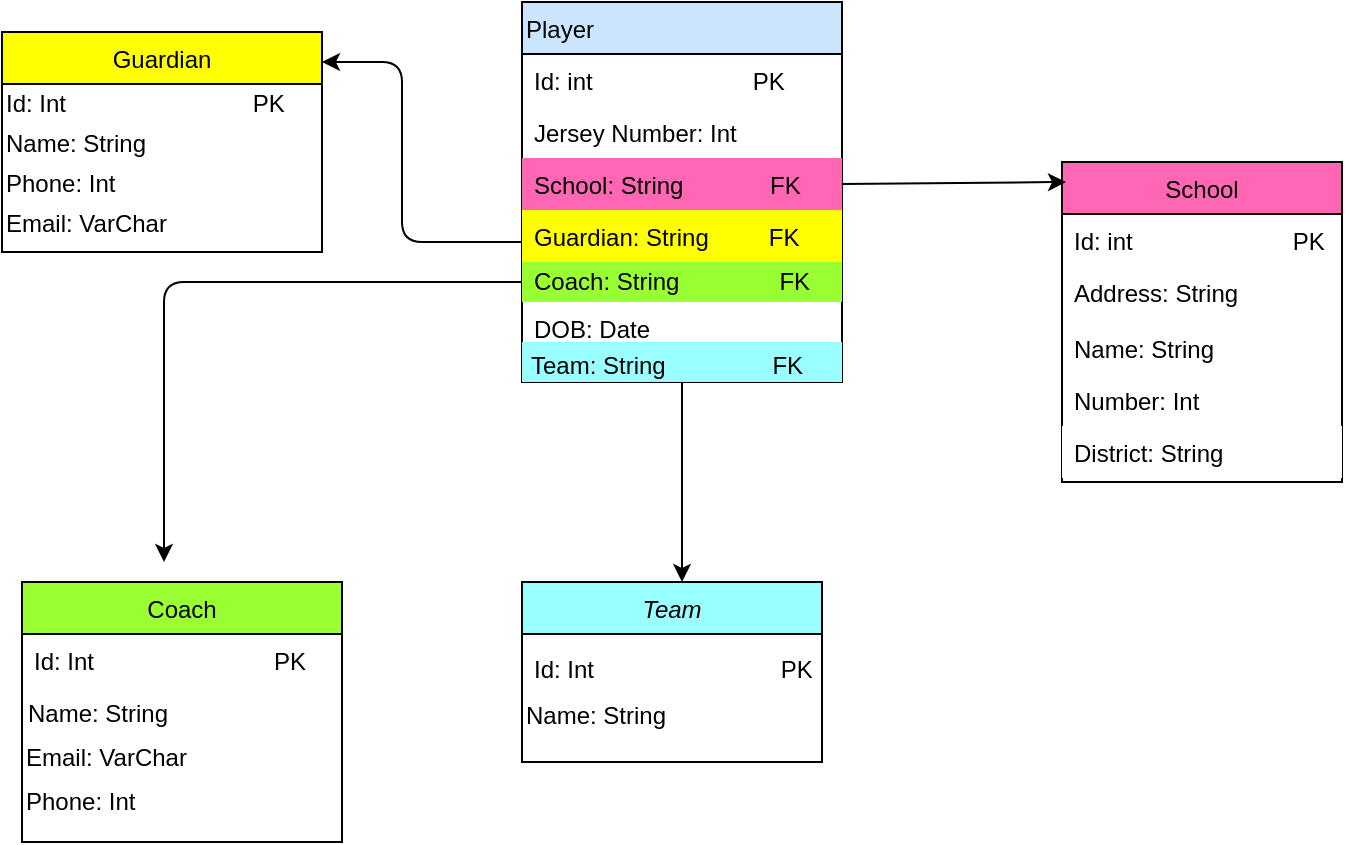 <mxfile version="14.4.3" type="device"><diagram id="C5RBs43oDa-KdzZeNtuy" name="Page-1"><mxGraphModel dx="1038" dy="491" grid="1" gridSize="10" guides="1" tooltips="1" connect="1" arrows="1" fold="1" page="1" pageScale="1" pageWidth="827" pageHeight="1169" math="0" shadow="0"><root><mxCell id="WIyWlLk6GJQsqaUBKTNV-0"/><mxCell id="WIyWlLk6GJQsqaUBKTNV-1" parent="WIyWlLk6GJQsqaUBKTNV-0"/><mxCell id="zkfFHV4jXpPFQw0GAbJ--6" value="Coach" style="swimlane;fontStyle=0;align=center;verticalAlign=top;childLayout=stackLayout;horizontal=1;startSize=26;horizontalStack=0;resizeParent=1;resizeLast=0;collapsible=1;marginBottom=0;rounded=0;shadow=0;strokeWidth=1;fillColor=#99FF33;" parent="WIyWlLk6GJQsqaUBKTNV-1" vertex="1"><mxGeometry x="50" y="340" width="160" height="130" as="geometry"><mxRectangle x="130" y="380" width="160" height="26" as="alternateBounds"/></mxGeometry></mxCell><mxCell id="zkfFHV4jXpPFQw0GAbJ--7" value="Id: Int                           PK" style="text;align=left;verticalAlign=top;spacingLeft=4;spacingRight=4;overflow=hidden;rotatable=0;points=[[0,0.5],[1,0.5]];portConstraint=eastwest;" parent="zkfFHV4jXpPFQw0GAbJ--6" vertex="1"><mxGeometry y="26" width="160" height="26" as="geometry"/></mxCell><mxCell id="zkfFHV4jXpPFQw0GAbJ--8" value="Name: String" style="text;align=left;verticalAlign=middle;spacingLeft=1;spacingRight=4;overflow=hidden;rotatable=0;points=[[0,0.5],[1,0.5]];portConstraint=eastwest;rounded=0;shadow=0;html=0;labelPosition=center;verticalLabelPosition=middle;" parent="zkfFHV4jXpPFQw0GAbJ--6" vertex="1"><mxGeometry y="52" width="160" height="26" as="geometry"/></mxCell><mxCell id="NCjax5YgirUT9l_kDaTT-7" value="Email: VarChar" style="text;html=1;align=left;verticalAlign=middle;resizable=0;points=[];autosize=1;" vertex="1" parent="zkfFHV4jXpPFQw0GAbJ--6"><mxGeometry y="78" width="160" height="20" as="geometry"/></mxCell><mxCell id="NCjax5YgirUT9l_kDaTT-36" value="Phone: Int" style="text;html=1;align=left;verticalAlign=middle;resizable=0;points=[];autosize=1;fontColor=#000000;spacingTop=4;" vertex="1" parent="zkfFHV4jXpPFQw0GAbJ--6"><mxGeometry y="98" width="160" height="20" as="geometry"/></mxCell><mxCell id="zkfFHV4jXpPFQw0GAbJ--13" value="Guardian" style="swimlane;fontStyle=0;align=center;verticalAlign=top;childLayout=stackLayout;horizontal=1;startSize=26;horizontalStack=0;resizeParent=1;resizeLast=0;collapsible=1;marginBottom=0;rounded=0;shadow=0;strokeWidth=1;fillColor=#FFFF00;" parent="WIyWlLk6GJQsqaUBKTNV-1" vertex="1"><mxGeometry x="40" y="65" width="160" height="110" as="geometry"><mxRectangle x="340" y="380" width="170" height="26" as="alternateBounds"/></mxGeometry></mxCell><mxCell id="NCjax5YgirUT9l_kDaTT-9" value="Id: Int&amp;nbsp; &amp;nbsp; &amp;nbsp; &amp;nbsp; &amp;nbsp; &amp;nbsp; &amp;nbsp; &amp;nbsp; &amp;nbsp; &amp;nbsp; &amp;nbsp; &amp;nbsp; &amp;nbsp; &amp;nbsp; PK" style="text;html=1;strokeColor=none;fillColor=none;align=left;verticalAlign=middle;whiteSpace=wrap;rounded=0;" vertex="1" parent="zkfFHV4jXpPFQw0GAbJ--13"><mxGeometry y="26" width="160" height="20" as="geometry"/></mxCell><mxCell id="NCjax5YgirUT9l_kDaTT-10" value="Name: String" style="text;html=1;strokeColor=none;fillColor=none;align=left;verticalAlign=middle;whiteSpace=wrap;rounded=0;" vertex="1" parent="zkfFHV4jXpPFQw0GAbJ--13"><mxGeometry y="46" width="160" height="20" as="geometry"/></mxCell><mxCell id="NCjax5YgirUT9l_kDaTT-11" value="Phone: Int" style="text;html=1;align=left;verticalAlign=middle;resizable=0;points=[];autosize=1;" vertex="1" parent="zkfFHV4jXpPFQw0GAbJ--13"><mxGeometry y="66" width="160" height="20" as="geometry"/></mxCell><mxCell id="NCjax5YgirUT9l_kDaTT-12" value="Email: VarChar" style="text;html=1;align=left;verticalAlign=middle;resizable=0;points=[];autosize=1;" vertex="1" parent="zkfFHV4jXpPFQw0GAbJ--13"><mxGeometry y="86" width="160" height="20" as="geometry"/></mxCell><mxCell id="zkfFHV4jXpPFQw0GAbJ--17" value="Player" style="swimlane;fontStyle=0;align=left;verticalAlign=top;childLayout=stackLayout;horizontal=1;startSize=26;horizontalStack=0;resizeParent=1;resizeLast=0;collapsible=1;marginBottom=0;rounded=0;shadow=0;strokeWidth=1;fillColor=#CCE5FF;" parent="WIyWlLk6GJQsqaUBKTNV-1" vertex="1"><mxGeometry x="300" y="50" width="160" height="190" as="geometry"><mxRectangle x="550" y="140" width="160" height="26" as="alternateBounds"/></mxGeometry></mxCell><mxCell id="zkfFHV4jXpPFQw0GAbJ--18" value="Id: int                        PK" style="text;align=left;verticalAlign=top;spacingLeft=4;spacingRight=4;overflow=hidden;rotatable=0;points=[[0,0.5],[1,0.5]];portConstraint=eastwest;" parent="zkfFHV4jXpPFQw0GAbJ--17" vertex="1"><mxGeometry y="26" width="160" height="26" as="geometry"/></mxCell><mxCell id="zkfFHV4jXpPFQw0GAbJ--20" value="Jersey Number: Int" style="text;align=left;verticalAlign=top;spacingLeft=4;spacingRight=4;overflow=hidden;rotatable=0;points=[[0,0.5],[1,0.5]];portConstraint=eastwest;rounded=0;shadow=0;html=0;" parent="zkfFHV4jXpPFQw0GAbJ--17" vertex="1"><mxGeometry y="52" width="160" height="26" as="geometry"/></mxCell><mxCell id="zkfFHV4jXpPFQw0GAbJ--21" value="School: String             FK" style="text;align=left;verticalAlign=top;spacingLeft=4;spacingRight=4;overflow=hidden;rotatable=0;points=[[0,0.5],[1,0.5]];portConstraint=eastwest;rounded=0;shadow=0;html=0;fillColor=#FF66B3;" parent="zkfFHV4jXpPFQw0GAbJ--17" vertex="1"><mxGeometry y="78" width="160" height="26" as="geometry"/></mxCell><mxCell id="zkfFHV4jXpPFQw0GAbJ--24" value="Guardian: String         FK" style="text;align=left;verticalAlign=top;spacingLeft=4;spacingRight=4;overflow=hidden;rotatable=0;points=[[0,0.5],[1,0.5]];portConstraint=eastwest;fillColor=#FFFF00;" parent="zkfFHV4jXpPFQw0GAbJ--17" vertex="1"><mxGeometry y="104" width="160" height="26" as="geometry"/></mxCell><mxCell id="NCjax5YgirUT9l_kDaTT-26" value="Coach: String&amp;nbsp; &amp;nbsp; &amp;nbsp; &amp;nbsp; &amp;nbsp; &amp;nbsp; &amp;nbsp; &amp;nbsp;FK" style="text;html=1;align=left;verticalAlign=middle;resizable=0;points=[];autosize=1;spacingLeft=4;fillColor=#99FF33;" vertex="1" parent="zkfFHV4jXpPFQw0GAbJ--17"><mxGeometry y="130" width="160" height="20" as="geometry"/></mxCell><mxCell id="zkfFHV4jXpPFQw0GAbJ--19" value="DOB: Date" style="text;align=left;verticalAlign=top;spacingLeft=4;spacingRight=4;overflow=hidden;rotatable=0;points=[[0,0.5],[1,0.5]];portConstraint=eastwest;rounded=0;shadow=0;html=0;" parent="zkfFHV4jXpPFQw0GAbJ--17" vertex="1"><mxGeometry y="150" width="160" height="20" as="geometry"/></mxCell><mxCell id="NCjax5YgirUT9l_kDaTT-33" value="Team: String&amp;nbsp; &amp;nbsp; &amp;nbsp; &amp;nbsp; &amp;nbsp; &amp;nbsp; &amp;nbsp; &amp;nbsp; FK" style="text;html=1;align=center;verticalAlign=middle;resizable=0;points=[];autosize=1;fontColor=#000000;spacingLeft=-17;spacingTop=4;fillColor=#99FFFF;" vertex="1" parent="zkfFHV4jXpPFQw0GAbJ--17"><mxGeometry y="170" width="160" height="20" as="geometry"/></mxCell><mxCell id="NCjax5YgirUT9l_kDaTT-17" value="School" style="swimlane;fontStyle=0;align=center;verticalAlign=top;childLayout=stackLayout;horizontal=1;startSize=26;horizontalStack=0;resizeParent=1;resizeLast=0;collapsible=1;marginBottom=0;rounded=0;shadow=0;strokeWidth=1;fillColor=#FF66B3;" vertex="1" parent="WIyWlLk6GJQsqaUBKTNV-1"><mxGeometry x="570" y="130" width="140" height="160" as="geometry"><mxRectangle x="550" y="140" width="160" height="26" as="alternateBounds"/></mxGeometry></mxCell><mxCell id="NCjax5YgirUT9l_kDaTT-18" value="Id: int                        PK" style="text;align=left;verticalAlign=top;spacingLeft=4;spacingRight=4;overflow=hidden;rotatable=0;points=[[0,0.5],[1,0.5]];portConstraint=eastwest;" vertex="1" parent="NCjax5YgirUT9l_kDaTT-17"><mxGeometry y="26" width="140" height="26" as="geometry"/></mxCell><mxCell id="NCjax5YgirUT9l_kDaTT-19" value="Address: String" style="text;align=left;verticalAlign=top;spacingLeft=4;spacingRight=4;overflow=hidden;rotatable=0;points=[[0,0.5],[1,0.5]];portConstraint=eastwest;rounded=0;shadow=0;html=0;" vertex="1" parent="NCjax5YgirUT9l_kDaTT-17"><mxGeometry y="52" width="140" height="28" as="geometry"/></mxCell><mxCell id="NCjax5YgirUT9l_kDaTT-20" value="Name: String" style="text;align=left;verticalAlign=top;spacingLeft=4;spacingRight=4;overflow=hidden;rotatable=0;points=[[0,0.5],[1,0.5]];portConstraint=eastwest;rounded=0;shadow=0;html=0;" vertex="1" parent="NCjax5YgirUT9l_kDaTT-17"><mxGeometry y="80" width="140" height="26" as="geometry"/></mxCell><mxCell id="NCjax5YgirUT9l_kDaTT-21" value="Number: Int" style="text;align=left;verticalAlign=top;spacingLeft=4;spacingRight=4;overflow=hidden;rotatable=0;points=[[0,0.5],[1,0.5]];portConstraint=eastwest;rounded=0;shadow=0;html=0;" vertex="1" parent="NCjax5YgirUT9l_kDaTT-17"><mxGeometry y="106" width="140" height="26" as="geometry"/></mxCell><mxCell id="NCjax5YgirUT9l_kDaTT-22" value="District: String" style="text;align=left;verticalAlign=top;spacingLeft=4;spacingRight=4;overflow=hidden;rotatable=0;points=[[0,0.5],[1,0.5]];portConstraint=eastwest;fillColor=#FFFFFF;" vertex="1" parent="NCjax5YgirUT9l_kDaTT-17"><mxGeometry y="132" width="140" height="26" as="geometry"/></mxCell><mxCell id="NCjax5YgirUT9l_kDaTT-15" value="" style="endArrow=classic;html=1;strokeColor=#000000;" edge="1" parent="WIyWlLk6GJQsqaUBKTNV-1"><mxGeometry width="50" height="50" relative="1" as="geometry"><mxPoint x="300" y="190" as="sourcePoint"/><mxPoint x="121" y="330" as="targetPoint"/><Array as="points"><mxPoint x="121" y="190"/></Array></mxGeometry></mxCell><mxCell id="NCjax5YgirUT9l_kDaTT-29" value="" style="endArrow=classic;html=1;strokeColor=#000000;fontColor=#000000;" edge="1" parent="WIyWlLk6GJQsqaUBKTNV-1"><mxGeometry width="50" height="50" relative="1" as="geometry"><mxPoint x="300" y="170" as="sourcePoint"/><mxPoint x="200" y="80" as="targetPoint"/><Array as="points"><mxPoint x="240" y="170"/><mxPoint x="240" y="80"/></Array></mxGeometry></mxCell><object label="Team" Int="" id="zkfFHV4jXpPFQw0GAbJ--0"><mxCell style="swimlane;fontStyle=2;align=center;verticalAlign=top;childLayout=stackLayout;horizontal=1;startSize=26;horizontalStack=0;resizeParent=1;resizeLast=0;collapsible=1;marginBottom=0;rounded=0;shadow=0;strokeWidth=1;fillColor=#99FFFF;" parent="WIyWlLk6GJQsqaUBKTNV-1" vertex="1"><mxGeometry x="300" y="340" width="150" height="90" as="geometry"><mxRectangle x="230" y="140" width="160" height="26" as="alternateBounds"/></mxGeometry></mxCell></object><object label="Id: Int                            PK" ID="Int" id="zkfFHV4jXpPFQw0GAbJ--1"><mxCell style="text;align=left;verticalAlign=top;spacingLeft=4;spacingRight=4;overflow=hidden;rotatable=0;points=[[0,0.5],[1,0.5]];portConstraint=eastwest;fontFamily=Helvetica;spacingTop=4;" parent="zkfFHV4jXpPFQw0GAbJ--0" vertex="1"><mxGeometry y="26" width="150" height="26" as="geometry"/></mxCell></object><mxCell id="NCjax5YgirUT9l_kDaTT-3" value="Name: String" style="text;html=1;align=left;verticalAlign=middle;resizable=0;points=[];autosize=1;spacingTop=5;spacingBottom=5;" vertex="1" parent="zkfFHV4jXpPFQw0GAbJ--0"><mxGeometry y="52" width="150" height="30" as="geometry"/></mxCell><mxCell id="NCjax5YgirUT9l_kDaTT-32" value="" style="endArrow=classic;html=1;strokeColor=#000000;fontColor=#000000;" edge="1" parent="WIyWlLk6GJQsqaUBKTNV-1"><mxGeometry width="50" height="50" relative="1" as="geometry"><mxPoint x="460" y="141" as="sourcePoint"/><mxPoint x="572" y="140" as="targetPoint"/></mxGeometry></mxCell><mxCell id="NCjax5YgirUT9l_kDaTT-34" value="" style="endArrow=classic;html=1;strokeColor=#000000;fontColor=#000000;exitX=0.5;exitY=1;exitDx=0;exitDy=0;" edge="1" parent="WIyWlLk6GJQsqaUBKTNV-1" source="zkfFHV4jXpPFQw0GAbJ--17"><mxGeometry width="50" height="50" relative="1" as="geometry"><mxPoint x="380" y="230" as="sourcePoint"/><mxPoint x="380" y="340" as="targetPoint"/></mxGeometry></mxCell></root></mxGraphModel></diagram></mxfile>